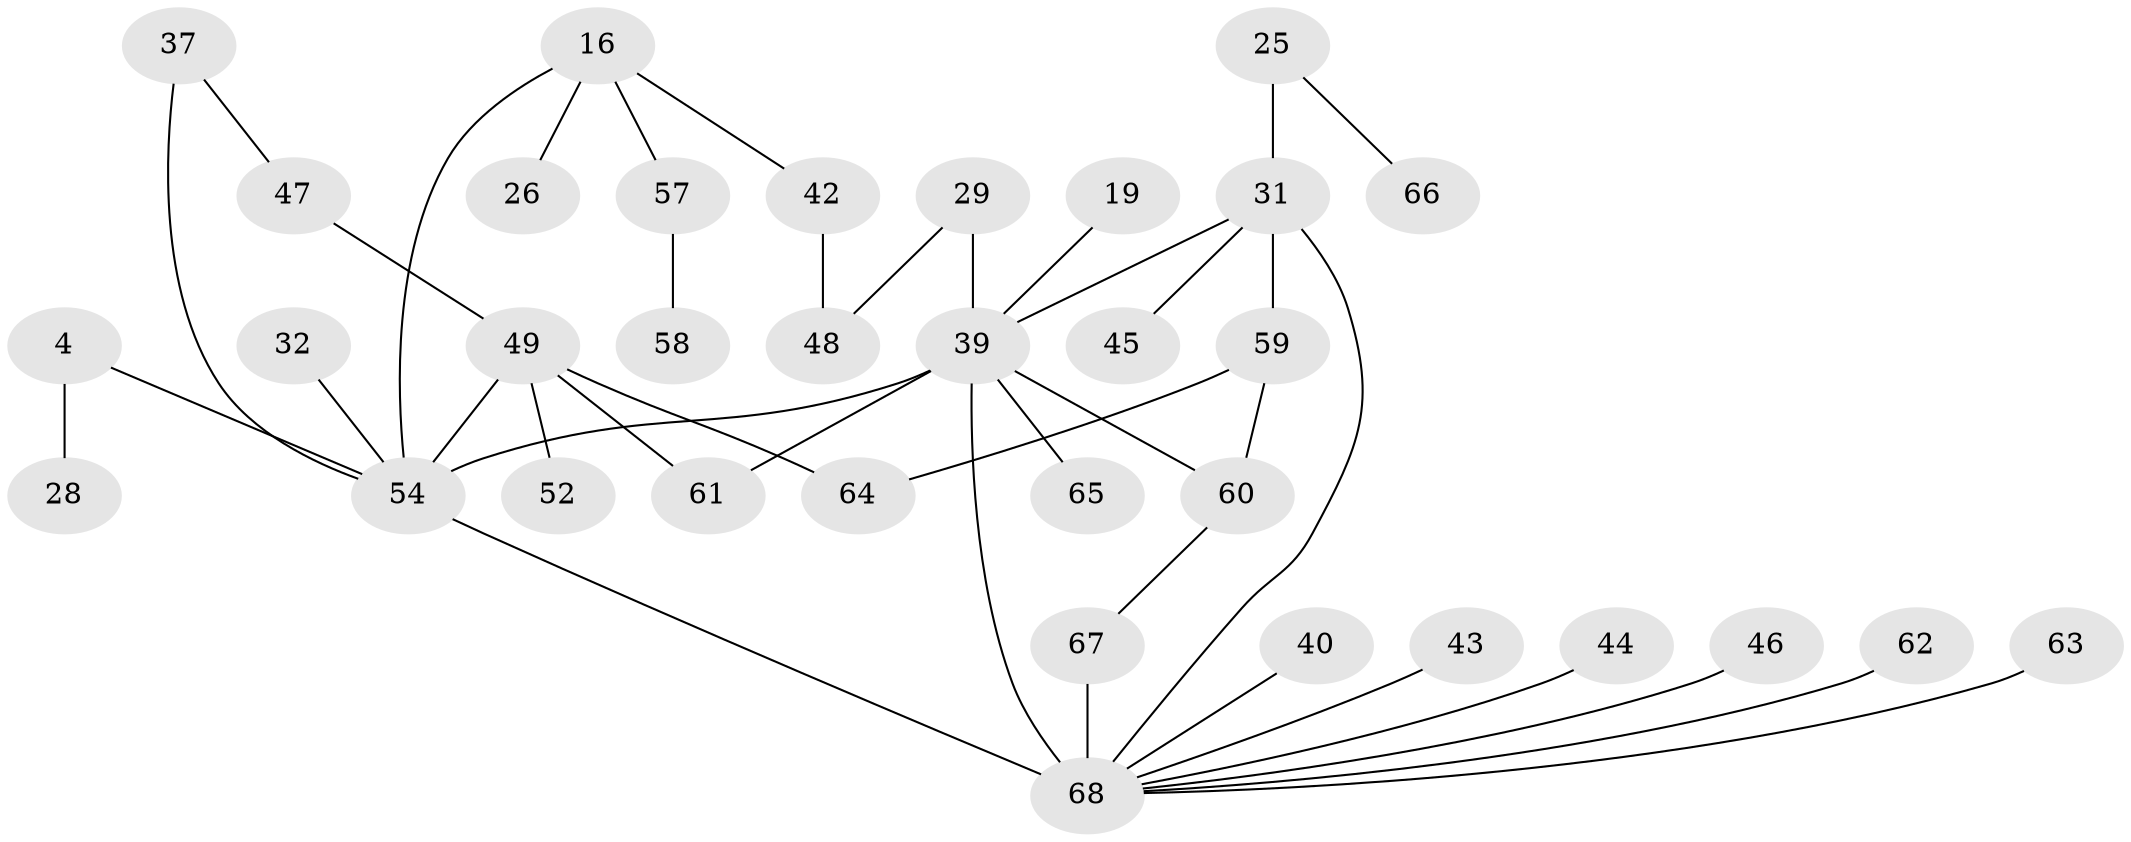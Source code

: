 // original degree distribution, {11: 0.014705882352941176, 4: 0.1323529411764706, 6: 0.04411764705882353, 2: 0.35294117647058826, 3: 0.23529411764705882, 5: 0.04411764705882353, 1: 0.17647058823529413}
// Generated by graph-tools (version 1.1) at 2025/42/03/09/25 04:42:35]
// undirected, 34 vertices, 41 edges
graph export_dot {
graph [start="1"]
  node [color=gray90,style=filled];
  4;
  16;
  19;
  25;
  26;
  28;
  29;
  31 [super="+24+20"];
  32;
  37 [super="+14"];
  39 [super="+13+1"];
  40;
  42;
  43;
  44;
  45;
  46;
  47;
  48;
  49 [super="+12+34"];
  52;
  54 [super="+53+9+2+27"];
  57;
  58;
  59;
  60;
  61;
  62;
  63;
  64;
  65;
  66;
  67;
  68 [super="+38+56+50"];
  4 -- 28;
  4 -- 54;
  16 -- 26;
  16 -- 42;
  16 -- 57;
  16 -- 54;
  19 -- 39 [weight=2];
  25 -- 66;
  25 -- 31 [weight=2];
  29 -- 48;
  29 -- 39;
  31 -- 39 [weight=4];
  31 -- 59;
  31 -- 45;
  31 -- 68 [weight=2];
  32 -- 54;
  37 -- 47;
  37 -- 54 [weight=3];
  39 -- 60 [weight=2];
  39 -- 65;
  39 -- 61;
  39 -- 68 [weight=6];
  39 -- 54;
  40 -- 68 [weight=2];
  42 -- 48;
  43 -- 68 [weight=2];
  44 -- 68;
  46 -- 68;
  47 -- 49;
  49 -- 52;
  49 -- 61;
  49 -- 64;
  49 -- 54;
  54 -- 68 [weight=4];
  57 -- 58;
  59 -- 64;
  59 -- 60;
  60 -- 67;
  62 -- 68;
  63 -- 68;
  67 -- 68;
}

